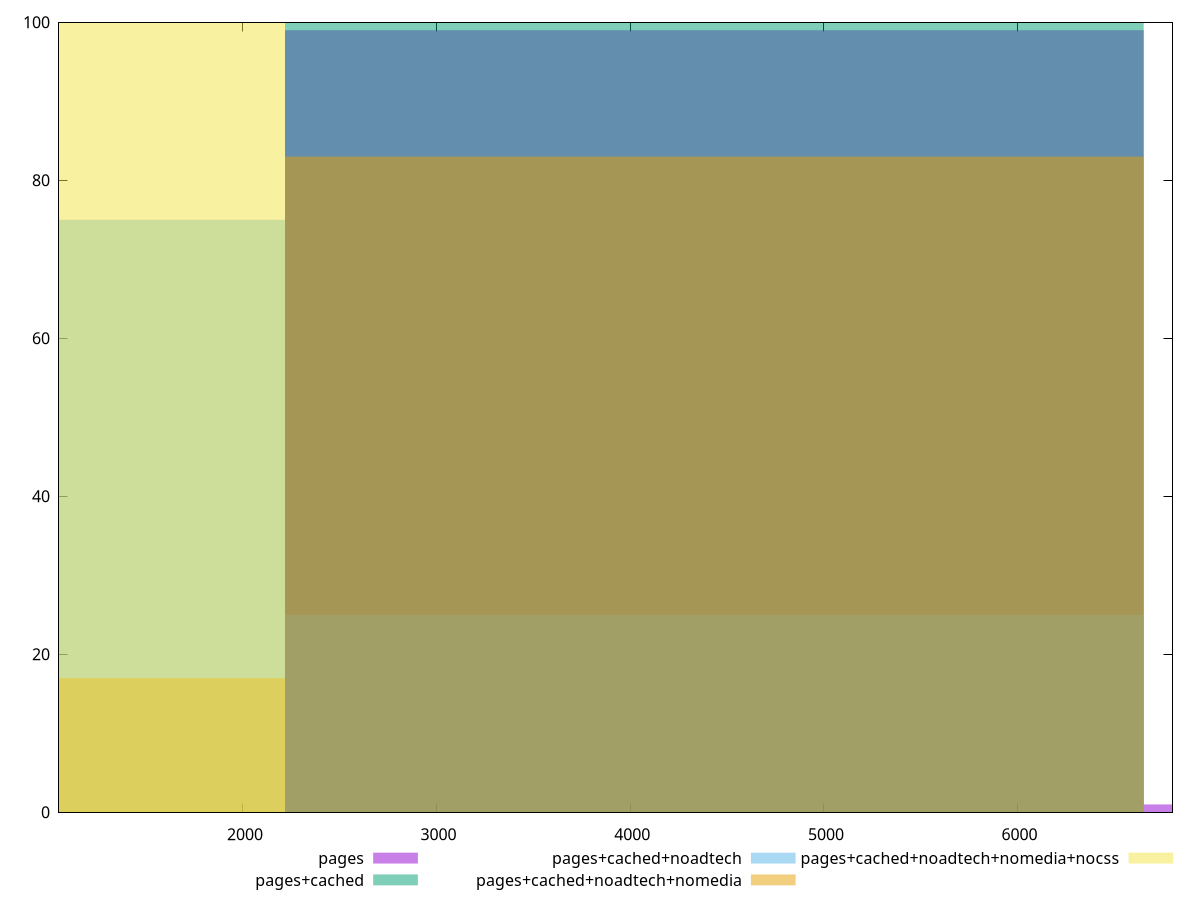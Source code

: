 reset

$pages <<EOF
4434.1706408172095 99
8868.341281634419 1
EOF

$pagesCached <<EOF
4434.1706408172095 100
EOF

$pagesCachedNoadtech <<EOF
4434.1706408172095 25
0 75
EOF

$pagesCachedNoadtechNomedia <<EOF
4434.1706408172095 83
0 17
EOF

$pagesCachedNoadtechNomediaNocss <<EOF
0 100
EOF

set key outside below
set boxwidth 4434.1706408172095
set xrange [1050:6800]
set yrange [0:100]
set trange [0:100]
set style fill transparent solid 0.5 noborder
set terminal svg size 640, 530 enhanced background rgb 'white'
set output "report_00018_2021-02-10T15-25-16.877Z/unused-javascript/comparison/histogram/all_raw.svg"

plot $pages title "pages" with boxes, \
     $pagesCached title "pages+cached" with boxes, \
     $pagesCachedNoadtech title "pages+cached+noadtech" with boxes, \
     $pagesCachedNoadtechNomedia title "pages+cached+noadtech+nomedia" with boxes, \
     $pagesCachedNoadtechNomediaNocss title "pages+cached+noadtech+nomedia+nocss" with boxes

reset

